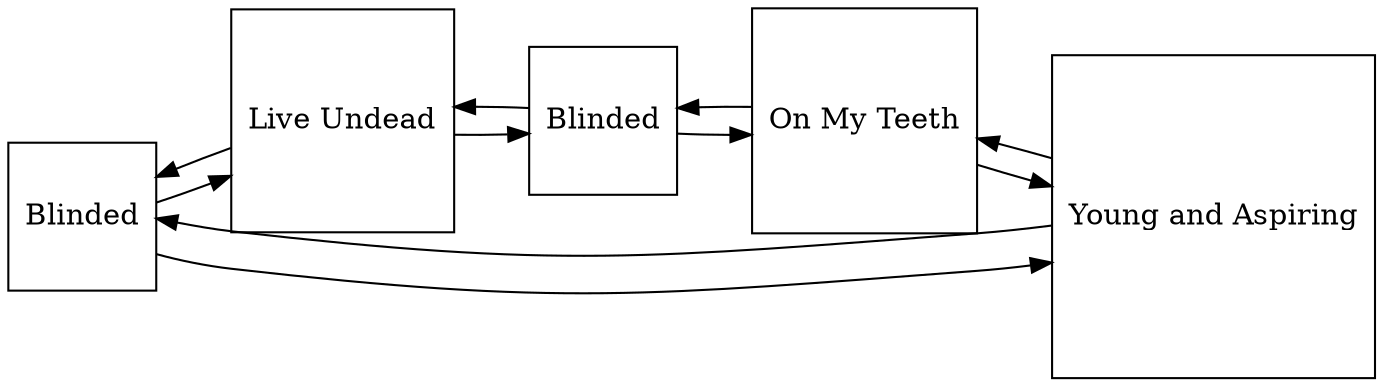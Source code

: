 digraph listadoble{
node[shape=square];
rankdir = LR;
x00977230[label ="Blinded"];
x00977230 ->x00977168;
x00977230 ->x0097ADD0;
x00977168[label ="Live Undead"];
x00977168 ->x009770A0;
x00977168 ->x00977230;
x009770A0[label ="Blinded"];
x009770A0 ->x0097AE98;
x009770A0 ->x00977168;
x0097AE98[label ="On My Teeth"];
x0097AE98 ->x0097ADD0;
x0097AE98 ->x009770A0;
x0097ADD0[label ="Young and Aspiring"];
x0097ADD0 ->x00977230;
x0097ADD0 ->x0097AE98;
}

